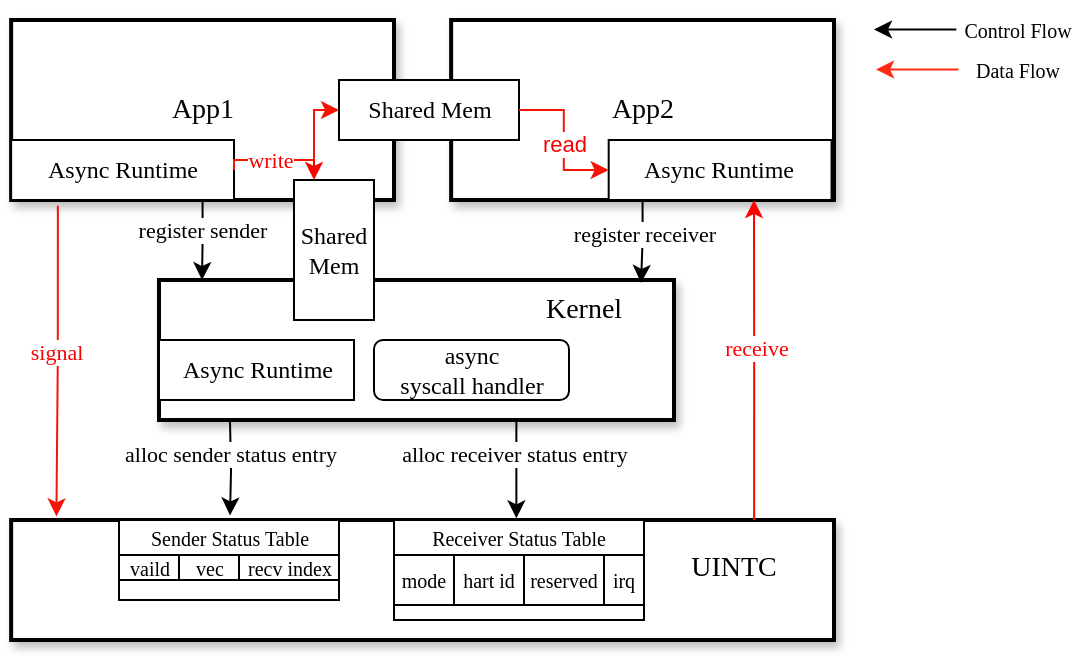 <mxfile version="24.5.4" type="device">
  <diagram id="o5nvUfEdcB_Z8_vFqPmU" name="第 1 页">
    <mxGraphModel dx="976" dy="-3555" grid="1" gridSize="10" guides="1" tooltips="1" connect="1" arrows="1" fold="1" page="1" pageScale="1" pageWidth="1169" pageHeight="827" math="0" shadow="0">
      <root>
        <mxCell id="0" />
        <mxCell id="1" parent="0" />
        <mxCell id="rF3rQbnVZQ3ykrwLCHyt-1" value="&lt;font style=&quot;font-size: 14px;&quot; face=&quot;Times New Roman&quot;&gt;App1&lt;/font&gt;" style="rounded=0;whiteSpace=wrap;html=1;strokeWidth=2;container=0;shadow=1;" vertex="1" parent="1">
          <mxGeometry x="48.57" y="4250" width="191.43" height="90" as="geometry" />
        </mxCell>
        <mxCell id="rF3rQbnVZQ3ykrwLCHyt-2" value="&lt;font style=&quot;font-size: 14px;&quot; face=&quot;Times New Roman&quot;&gt;App2&lt;/font&gt;" style="rounded=0;whiteSpace=wrap;html=1;strokeWidth=2;container=0;shadow=1;" vertex="1" parent="1">
          <mxGeometry x="268.57" y="4250" width="191.43" height="90" as="geometry" />
        </mxCell>
        <mxCell id="rF3rQbnVZQ3ykrwLCHyt-3" value="" style="rounded=0;whiteSpace=wrap;html=1;strokeWidth=2;container=0;shadow=1;" vertex="1" parent="1">
          <mxGeometry x="122.5" y="4380" width="257.5" height="70" as="geometry" />
        </mxCell>
        <mxCell id="rF3rQbnVZQ3ykrwLCHyt-4" value="" style="rounded=0;whiteSpace=wrap;html=1;strokeWidth=2;container=0;shadow=1;" vertex="1" parent="1">
          <mxGeometry x="48.57" y="4500" width="411.43" height="60" as="geometry" />
        </mxCell>
        <mxCell id="rF3rQbnVZQ3ykrwLCHyt-5" value="&lt;font face=&quot;Times New Roman&quot;&gt;Shared Mem&lt;/font&gt;" style="rounded=0;whiteSpace=wrap;html=1;" vertex="1" parent="1">
          <mxGeometry x="212.5" y="4280" width="90" height="30" as="geometry" />
        </mxCell>
        <mxCell id="rF3rQbnVZQ3ykrwLCHyt-6" style="edgeStyle=orthogonalEdgeStyle;rounded=0;orthogonalLoop=1;jettySize=auto;html=1;exitX=0.5;exitY=1;exitDx=0;exitDy=0;" edge="1" parent="1" source="rF3rQbnVZQ3ykrwLCHyt-1">
          <mxGeometry relative="1" as="geometry">
            <mxPoint x="144" y="4380" as="targetPoint" />
          </mxGeometry>
        </mxCell>
        <mxCell id="rF3rQbnVZQ3ykrwLCHyt-7" value="&lt;font face=&quot;Times New Roman&quot;&gt;register sender&lt;/font&gt;" style="edgeLabel;html=1;align=center;verticalAlign=middle;resizable=0;points=[];" vertex="1" connectable="0" parent="rF3rQbnVZQ3ykrwLCHyt-6">
          <mxGeometry x="-0.248" y="-1" relative="1" as="geometry">
            <mxPoint as="offset" />
          </mxGeometry>
        </mxCell>
        <mxCell id="rF3rQbnVZQ3ykrwLCHyt-8" style="edgeStyle=orthogonalEdgeStyle;rounded=0;orthogonalLoop=1;jettySize=auto;html=1;entryX=0.266;entryY=-0.038;entryDx=0;entryDy=0;entryPerimeter=0;" edge="1" parent="1" target="rF3rQbnVZQ3ykrwLCHyt-4">
          <mxGeometry relative="1" as="geometry">
            <mxPoint x="158" y="4450" as="sourcePoint" />
            <mxPoint x="154" y="4392" as="targetPoint" />
          </mxGeometry>
        </mxCell>
        <mxCell id="rF3rQbnVZQ3ykrwLCHyt-9" value="&lt;font face=&quot;Times New Roman&quot;&gt;alloc sender status entry&lt;/font&gt;" style="edgeLabel;html=1;align=center;verticalAlign=middle;resizable=0;points=[];" vertex="1" connectable="0" parent="rF3rQbnVZQ3ykrwLCHyt-8">
          <mxGeometry x="-0.27" y="-1" relative="1" as="geometry">
            <mxPoint y="-1" as="offset" />
          </mxGeometry>
        </mxCell>
        <mxCell id="rF3rQbnVZQ3ykrwLCHyt-10" style="edgeStyle=orthogonalEdgeStyle;rounded=0;orthogonalLoop=1;jettySize=auto;html=1;exitX=0.5;exitY=1;exitDx=0;exitDy=0;entryX=0.936;entryY=0.021;entryDx=0;entryDy=0;entryPerimeter=0;" edge="1" parent="1" source="rF3rQbnVZQ3ykrwLCHyt-2" target="rF3rQbnVZQ3ykrwLCHyt-3">
          <mxGeometry relative="1" as="geometry">
            <mxPoint x="154" y="4350" as="sourcePoint" />
            <mxPoint x="154" y="4392" as="targetPoint" />
          </mxGeometry>
        </mxCell>
        <mxCell id="rF3rQbnVZQ3ykrwLCHyt-11" value="&lt;font face=&quot;Times New Roman&quot;&gt;register receiver&lt;/font&gt;" style="edgeLabel;html=1;align=center;verticalAlign=middle;resizable=0;points=[];" vertex="1" connectable="0" parent="rF3rQbnVZQ3ykrwLCHyt-10">
          <mxGeometry x="-0.227" relative="1" as="geometry">
            <mxPoint as="offset" />
          </mxGeometry>
        </mxCell>
        <mxCell id="rF3rQbnVZQ3ykrwLCHyt-12" style="edgeStyle=orthogonalEdgeStyle;rounded=0;orthogonalLoop=1;jettySize=auto;html=1;entryX=0.614;entryY=-0.014;entryDx=0;entryDy=0;entryPerimeter=0;exitX=0.694;exitY=0.994;exitDx=0;exitDy=0;exitPerimeter=0;" edge="1" parent="1" source="rF3rQbnVZQ3ykrwLCHyt-3" target="rF3rQbnVZQ3ykrwLCHyt-4">
          <mxGeometry relative="1" as="geometry">
            <mxPoint x="168" y="4420" as="sourcePoint" />
            <mxPoint x="168" y="4459" as="targetPoint" />
          </mxGeometry>
        </mxCell>
        <mxCell id="rF3rQbnVZQ3ykrwLCHyt-13" value="&lt;font face=&quot;Times New Roman&quot;&gt;alloc receiver status entry&lt;/font&gt;" style="edgeLabel;html=1;align=center;verticalAlign=middle;resizable=0;points=[];" vertex="1" connectable="0" parent="rF3rQbnVZQ3ykrwLCHyt-12">
          <mxGeometry x="-0.27" y="-1" relative="1" as="geometry">
            <mxPoint y="-1" as="offset" />
          </mxGeometry>
        </mxCell>
        <mxCell id="rF3rQbnVZQ3ykrwLCHyt-14" style="edgeStyle=orthogonalEdgeStyle;rounded=0;orthogonalLoop=1;jettySize=auto;html=1;entryX=0.055;entryY=-0.03;entryDx=0;entryDy=0;entryPerimeter=0;exitX=0.122;exitY=1.032;exitDx=0;exitDy=0;exitPerimeter=0;fillColor=#f8cecc;strokeColor=#f51505;" edge="1" parent="1" source="rF3rQbnVZQ3ykrwLCHyt-1" target="rF3rQbnVZQ3ykrwLCHyt-4">
          <mxGeometry relative="1" as="geometry">
            <mxPoint x="168" y="4420" as="sourcePoint" />
            <mxPoint x="168" y="4459" as="targetPoint" />
          </mxGeometry>
        </mxCell>
        <mxCell id="rF3rQbnVZQ3ykrwLCHyt-15" value="&lt;span style=&quot;color: rgb(247, 2, 2); font-family: &amp;quot;Times New Roman&amp;quot;;&quot;&gt;signal&lt;/span&gt;" style="edgeLabel;html=1;align=center;verticalAlign=middle;resizable=0;points=[];" vertex="1" connectable="0" parent="rF3rQbnVZQ3ykrwLCHyt-14">
          <mxGeometry x="-0.063" y="-1" relative="1" as="geometry">
            <mxPoint as="offset" />
          </mxGeometry>
        </mxCell>
        <mxCell id="rF3rQbnVZQ3ykrwLCHyt-16" style="edgeStyle=orthogonalEdgeStyle;rounded=0;orthogonalLoop=1;jettySize=auto;html=1;strokeColor=#ff0000;exitX=0.903;exitY=0;exitDx=0;exitDy=0;exitPerimeter=0;" edge="1" parent="1" source="rF3rQbnVZQ3ykrwLCHyt-4">
          <mxGeometry relative="1" as="geometry">
            <mxPoint x="420" y="4447" as="sourcePoint" />
            <mxPoint x="420" y="4340" as="targetPoint" />
          </mxGeometry>
        </mxCell>
        <mxCell id="rF3rQbnVZQ3ykrwLCHyt-17" value="&lt;span style=&quot;color: rgb(255, 0, 0); font-family: &amp;quot;Times New Roman&amp;quot;;&quot;&gt;receive&lt;/span&gt;" style="edgeLabel;html=1;align=center;verticalAlign=middle;resizable=0;points=[];" vertex="1" connectable="0" parent="rF3rQbnVZQ3ykrwLCHyt-16">
          <mxGeometry x="0.079" relative="1" as="geometry">
            <mxPoint as="offset" />
          </mxGeometry>
        </mxCell>
        <mxCell id="rF3rQbnVZQ3ykrwLCHyt-18" value="&lt;font face=&quot;Times New Roman&quot;&gt;Async Runtime&lt;/font&gt;" style="rounded=0;whiteSpace=wrap;html=1;" vertex="1" parent="1">
          <mxGeometry x="48.57" y="4310" width="111.43" height="30" as="geometry" />
        </mxCell>
        <mxCell id="rF3rQbnVZQ3ykrwLCHyt-19" value="&lt;font face=&quot;Times New Roman&quot;&gt;Async Runtime&lt;/font&gt;" style="rounded=0;whiteSpace=wrap;html=1;" vertex="1" parent="1">
          <mxGeometry x="347.34" y="4310" width="111.43" height="30" as="geometry" />
        </mxCell>
        <mxCell id="rF3rQbnVZQ3ykrwLCHyt-20" value="" style="rounded=0;whiteSpace=wrap;html=1;" vertex="1" parent="1">
          <mxGeometry x="240" y="4520" width="125" height="30" as="geometry" />
        </mxCell>
        <mxCell id="rF3rQbnVZQ3ykrwLCHyt-21" value="&lt;font style=&quot;font-size: 10px;&quot; face=&quot;Times New Roman&quot;&gt;mode&lt;/font&gt;" style="rounded=0;whiteSpace=wrap;html=1;" vertex="1" parent="1">
          <mxGeometry x="240" y="4517.5" width="30" height="25" as="geometry" />
        </mxCell>
        <mxCell id="rF3rQbnVZQ3ykrwLCHyt-22" value="&lt;font style=&quot;font-size: 10px;&quot; face=&quot;Times New Roman&quot;&gt;hart id&lt;/font&gt;" style="rounded=0;whiteSpace=wrap;html=1;" vertex="1" parent="1">
          <mxGeometry x="270" y="4517.5" width="35" height="25" as="geometry" />
        </mxCell>
        <mxCell id="rF3rQbnVZQ3ykrwLCHyt-23" value="&lt;font face=&quot;Times New Roman&quot; style=&quot;font-size: 10px;&quot;&gt;reserved&lt;/font&gt;" style="rounded=0;whiteSpace=wrap;html=1;" vertex="1" parent="1">
          <mxGeometry x="305" y="4517.5" width="40" height="25" as="geometry" />
        </mxCell>
        <mxCell id="rF3rQbnVZQ3ykrwLCHyt-24" value="&lt;font face=&quot;Times New Roman&quot; style=&quot;font-size: 10px;&quot;&gt;irq&lt;/font&gt;" style="rounded=0;whiteSpace=wrap;html=1;" vertex="1" parent="1">
          <mxGeometry x="345" y="4517.5" width="20" height="25" as="geometry" />
        </mxCell>
        <mxCell id="rF3rQbnVZQ3ykrwLCHyt-25" value="" style="rounded=0;whiteSpace=wrap;html=1;" vertex="1" parent="1">
          <mxGeometry x="102.5" y="4520" width="110" height="20" as="geometry" />
        </mxCell>
        <mxCell id="rF3rQbnVZQ3ykrwLCHyt-26" value="&lt;font face=&quot;Times New Roman&quot;&gt;&lt;span style=&quot;font-size: 10px;&quot;&gt;vaild&lt;/span&gt;&lt;/font&gt;" style="rounded=0;whiteSpace=wrap;html=1;" vertex="1" parent="1">
          <mxGeometry x="102.5" y="4517.5" width="30" height="12.5" as="geometry" />
        </mxCell>
        <mxCell id="rF3rQbnVZQ3ykrwLCHyt-27" value="&lt;font face=&quot;Times New Roman&quot;&gt;&lt;span style=&quot;font-size: 10px;&quot;&gt;vec&lt;/span&gt;&lt;/font&gt;" style="rounded=0;whiteSpace=wrap;html=1;" vertex="1" parent="1">
          <mxGeometry x="132.5" y="4517.5" width="30" height="12.5" as="geometry" />
        </mxCell>
        <mxCell id="rF3rQbnVZQ3ykrwLCHyt-28" value="&lt;font face=&quot;Times New Roman&quot;&gt;&lt;span style=&quot;font-size: 10px;&quot;&gt;recv index&lt;/span&gt;&lt;/font&gt;" style="rounded=0;whiteSpace=wrap;html=1;" vertex="1" parent="1">
          <mxGeometry x="162.5" y="4517.5" width="50" height="12.5" as="geometry" />
        </mxCell>
        <mxCell id="rF3rQbnVZQ3ykrwLCHyt-29" value="&lt;font style=&quot;font-size: 10px;&quot; face=&quot;Times New Roman&quot;&gt;Receiver Status Table&lt;/font&gt;" style="rounded=0;whiteSpace=wrap;html=1;" vertex="1" parent="1">
          <mxGeometry x="240" y="4500" width="125" height="17.5" as="geometry" />
        </mxCell>
        <mxCell id="rF3rQbnVZQ3ykrwLCHyt-30" value="&lt;font style=&quot;font-size: 10px;&quot; face=&quot;Times New Roman&quot;&gt;Sender Status Table&lt;/font&gt;" style="rounded=0;whiteSpace=wrap;html=1;" vertex="1" parent="1">
          <mxGeometry x="102.5" y="4500" width="110" height="17.5" as="geometry" />
        </mxCell>
        <mxCell id="rF3rQbnVZQ3ykrwLCHyt-31" value="&lt;font face=&quot;Times New Roman&quot;&gt;Async Runtime&lt;/font&gt;" style="rounded=0;whiteSpace=wrap;html=1;" vertex="1" parent="1">
          <mxGeometry x="122.5" y="4410" width="97.5" height="30" as="geometry" />
        </mxCell>
        <mxCell id="rF3rQbnVZQ3ykrwLCHyt-32" style="edgeStyle=orthogonalEdgeStyle;rounded=0;orthogonalLoop=1;jettySize=auto;html=1;entryX=0;entryY=0.5;entryDx=0;entryDy=0;exitX=1;exitY=0.5;exitDx=0;exitDy=0;fillColor=#f8cecc;strokeColor=#f51505;" edge="1" parent="1" source="rF3rQbnVZQ3ykrwLCHyt-18" target="rF3rQbnVZQ3ykrwLCHyt-5">
          <mxGeometry relative="1" as="geometry">
            <mxPoint x="82" y="4353" as="sourcePoint" />
            <mxPoint x="81" y="4509" as="targetPoint" />
            <Array as="points">
              <mxPoint x="160" y="4320" />
              <mxPoint x="200" y="4320" />
              <mxPoint x="200" y="4295" />
            </Array>
          </mxGeometry>
        </mxCell>
        <mxCell id="rF3rQbnVZQ3ykrwLCHyt-33" value="&lt;font color=&quot;#fa0000&quot; face=&quot;Times New Roman&quot;&gt;write&lt;/font&gt;" style="edgeLabel;html=1;align=center;verticalAlign=middle;resizable=0;points=[];" vertex="1" connectable="0" parent="rF3rQbnVZQ3ykrwLCHyt-32">
          <mxGeometry x="-0.46" relative="1" as="geometry">
            <mxPoint as="offset" />
          </mxGeometry>
        </mxCell>
        <mxCell id="rF3rQbnVZQ3ykrwLCHyt-34" style="edgeStyle=orthogonalEdgeStyle;rounded=0;orthogonalLoop=1;jettySize=auto;html=1;entryX=0;entryY=0.5;entryDx=0;entryDy=0;exitX=1;exitY=0.5;exitDx=0;exitDy=0;fillColor=#f8cecc;strokeColor=#f51505;" edge="1" parent="1" source="rF3rQbnVZQ3ykrwLCHyt-5" target="rF3rQbnVZQ3ykrwLCHyt-19">
          <mxGeometry relative="1" as="geometry">
            <mxPoint x="170" y="4335" as="sourcePoint" />
            <mxPoint x="223" y="4305" as="targetPoint" />
          </mxGeometry>
        </mxCell>
        <mxCell id="rF3rQbnVZQ3ykrwLCHyt-35" value="&lt;font color=&quot;#fa0000&quot;&gt;read&lt;/font&gt;" style="edgeLabel;html=1;align=center;verticalAlign=middle;resizable=0;points=[];" vertex="1" connectable="0" parent="rF3rQbnVZQ3ykrwLCHyt-34">
          <mxGeometry x="0.046" relative="1" as="geometry">
            <mxPoint as="offset" />
          </mxGeometry>
        </mxCell>
        <mxCell id="rF3rQbnVZQ3ykrwLCHyt-36" value="" style="endArrow=classic;html=1;rounded=0;" edge="1" parent="1">
          <mxGeometry width="50" height="50" relative="1" as="geometry">
            <mxPoint x="521.17" y="4254.75" as="sourcePoint" />
            <mxPoint x="480.0" y="4254.75" as="targetPoint" />
          </mxGeometry>
        </mxCell>
        <mxCell id="rF3rQbnVZQ3ykrwLCHyt-37" value="" style="endArrow=classic;html=1;rounded=0;strokeColor=#FF2C14;" edge="1" parent="1">
          <mxGeometry width="50" height="50" relative="1" as="geometry">
            <mxPoint x="522.21" y="4274.75" as="sourcePoint" />
            <mxPoint x="481.04" y="4274.75" as="targetPoint" />
          </mxGeometry>
        </mxCell>
        <mxCell id="rF3rQbnVZQ3ykrwLCHyt-38" value="&lt;font face=&quot;Times New Roman&quot; style=&quot;font-size: 10px;&quot;&gt;Control Flow&lt;/font&gt;" style="text;html=1;align=center;verticalAlign=middle;whiteSpace=wrap;rounded=0;" vertex="1" parent="1">
          <mxGeometry x="522.21" y="4240" width="60" height="30" as="geometry" />
        </mxCell>
        <mxCell id="rF3rQbnVZQ3ykrwLCHyt-39" value="&lt;font face=&quot;Times New Roman&quot; style=&quot;font-size: 10px;&quot;&gt;Data Flow&lt;/font&gt;" style="text;html=1;align=center;verticalAlign=middle;whiteSpace=wrap;rounded=0;" vertex="1" parent="1">
          <mxGeometry x="522.21" y="4260" width="60" height="30" as="geometry" />
        </mxCell>
        <mxCell id="rF3rQbnVZQ3ykrwLCHyt-40" value="&lt;font style=&quot;font-size: 12px;&quot; face=&quot;Times New Roman&quot;&gt;Shared Mem&lt;/font&gt;" style="rounded=0;whiteSpace=wrap;html=1;" vertex="1" parent="1">
          <mxGeometry x="190" y="4330" width="40" height="70" as="geometry" />
        </mxCell>
        <mxCell id="rF3rQbnVZQ3ykrwLCHyt-41" value="&lt;div&gt;&lt;span style=&quot;background-color: initial;&quot;&gt;&lt;font face=&quot;Times New Roman&quot;&gt;async&lt;/font&gt;&lt;/span&gt;&lt;/div&gt;&lt;div&gt;&lt;span style=&quot;background-color: initial;&quot;&gt;&lt;font face=&quot;Times New Roman&quot;&gt;syscall handler&lt;/font&gt;&lt;/span&gt;&lt;br&gt;&lt;/div&gt;" style="rounded=1;whiteSpace=wrap;html=1;" vertex="1" parent="1">
          <mxGeometry x="230" y="4410" width="97.5" height="30" as="geometry" />
        </mxCell>
        <mxCell id="rF3rQbnVZQ3ykrwLCHyt-42" style="edgeStyle=orthogonalEdgeStyle;rounded=0;orthogonalLoop=1;jettySize=auto;html=1;strokeColor=#ff0000;entryX=0.25;entryY=0;entryDx=0;entryDy=0;" edge="1" parent="1" target="rF3rQbnVZQ3ykrwLCHyt-40">
          <mxGeometry relative="1" as="geometry">
            <mxPoint x="200" y="4320" as="sourcePoint" />
            <mxPoint x="430" y="4350" as="targetPoint" />
          </mxGeometry>
        </mxCell>
        <mxCell id="rF3rQbnVZQ3ykrwLCHyt-43" value="&lt;font face=&quot;Times New Roman&quot; style=&quot;font-size: 14px;&quot;&gt;Kernel&lt;/font&gt;" style="text;html=1;align=center;verticalAlign=middle;whiteSpace=wrap;rounded=0;" vertex="1" parent="1">
          <mxGeometry x="305" y="4380" width="60" height="30" as="geometry" />
        </mxCell>
        <mxCell id="rF3rQbnVZQ3ykrwLCHyt-44" value="&lt;font face=&quot;Times New Roman&quot; style=&quot;font-size: 14px;&quot;&gt;UINTC&lt;/font&gt;" style="text;html=1;align=center;verticalAlign=middle;whiteSpace=wrap;rounded=0;" vertex="1" parent="1">
          <mxGeometry x="380" y="4508.75" width="60" height="30" as="geometry" />
        </mxCell>
      </root>
    </mxGraphModel>
  </diagram>
</mxfile>

